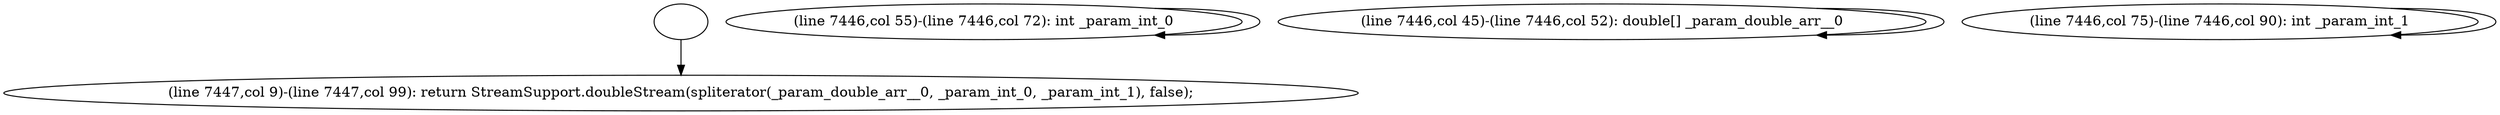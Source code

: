 digraph G {
  1 [ label="" ];
  2 [ label="(line 7447,col 9)-(line 7447,col 99): return StreamSupport.doubleStream(spliterator(_param_double_arr__0, _param_int_0, _param_int_1), false);" ];
  3 [ label="(line 7446,col 55)-(line 7446,col 72): int _param_int_0" ];
  4 [ label="(line 7446,col 45)-(line 7446,col 52): double[] _param_double_arr__0" ];
  5 [ label="(line 7446,col 75)-(line 7446,col 90): int _param_int_1" ];
  1 -> 2;
  3 -> 3;
  4 -> 4;
  5 -> 5;
}
